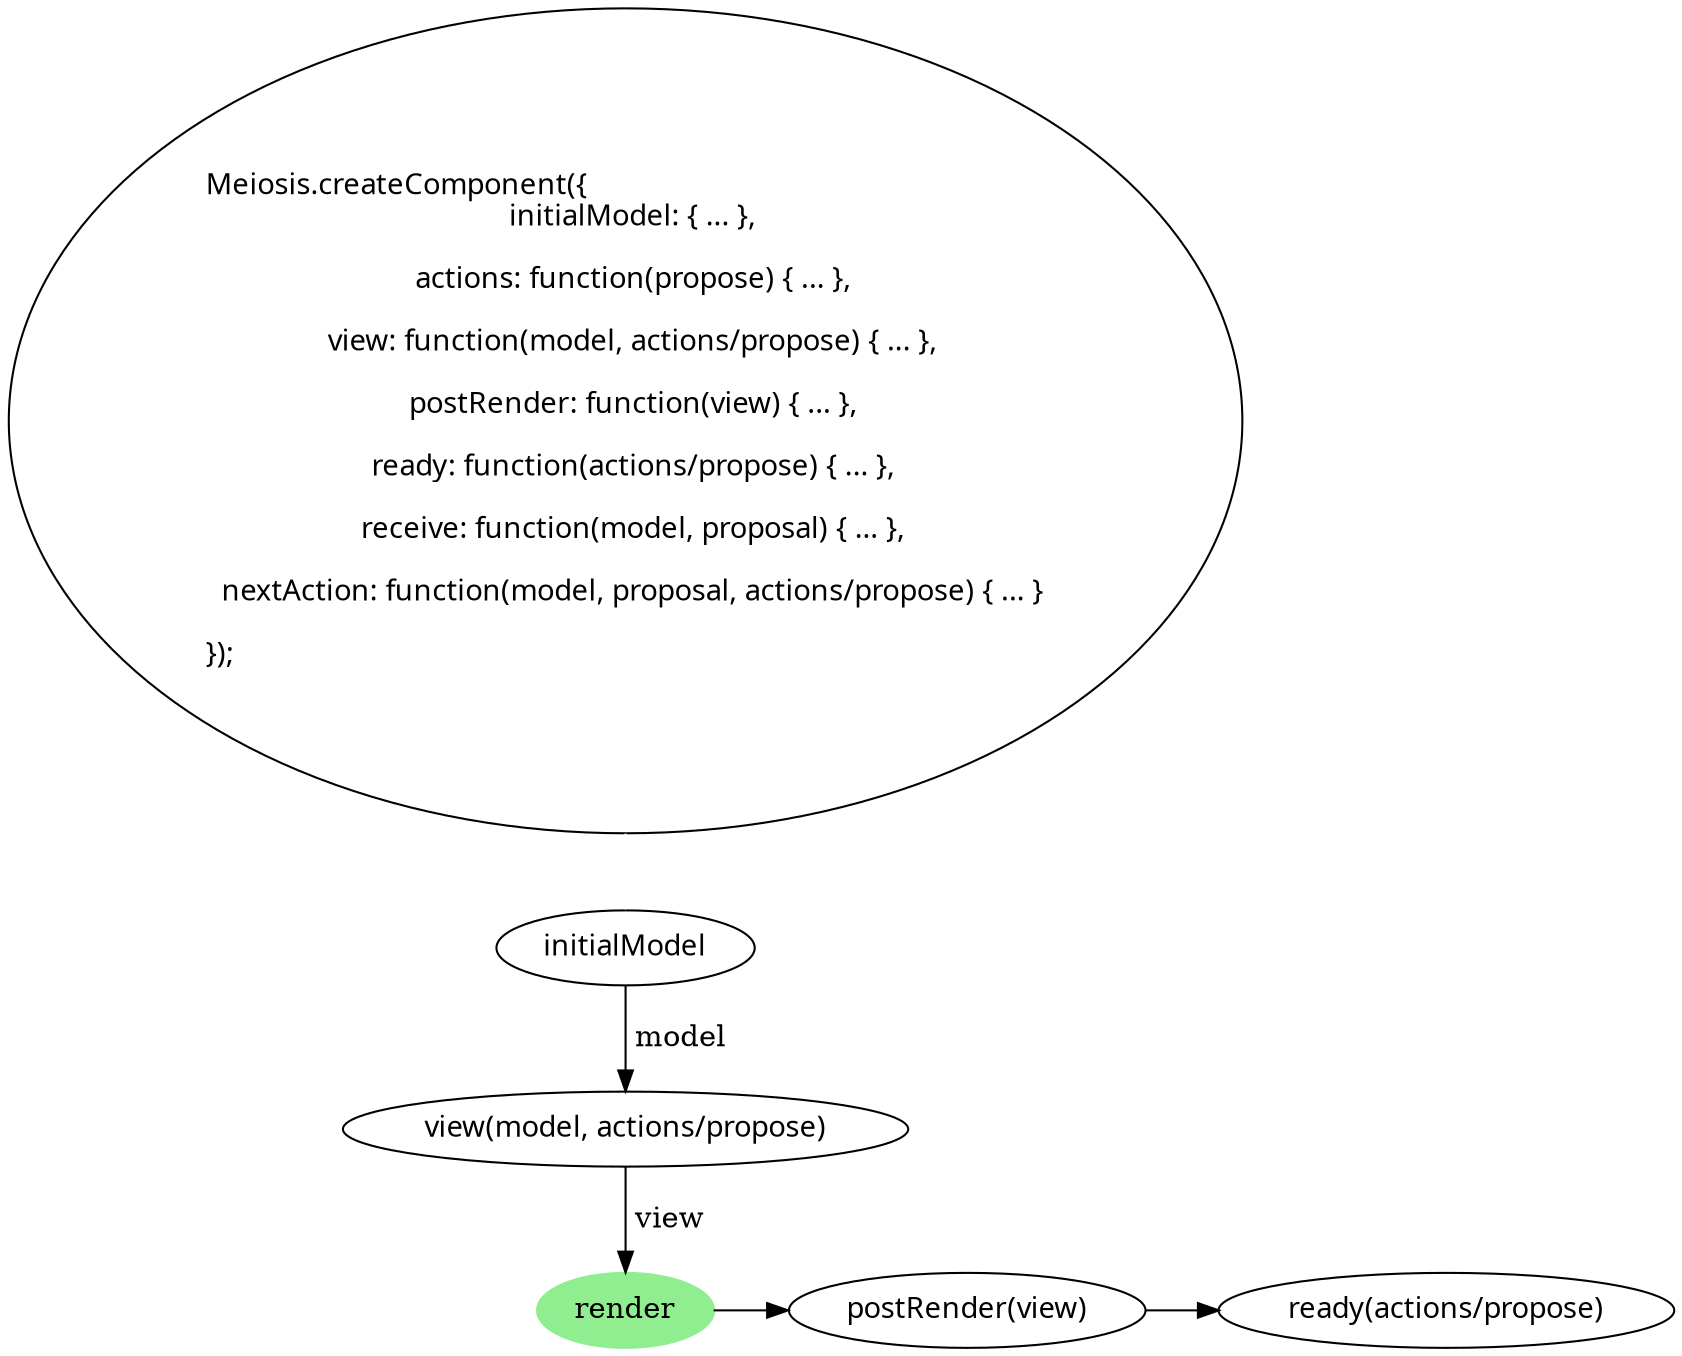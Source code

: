 digraph meiosis_init {
  createComponent [fontname=Hack, label = "\lMeiosis.createComponent(\{\l\ \ initialModel: \{ ... \},
    \l  actions: function(propose) \{ ... \},
    \l  view: function(model, actions/propose) \{ ... \},
    \l  postRender: function(view) \{ ... \},
    \l  ready: function(actions/propose) \{ ... \},
    \l  receive: function(model, proposal) \{ ... \},
    \l  nextAction: function(model, proposal, actions/propose) \{ ... \}
    \l\});\l\l"]

  initialModel [fontname=Hack]
  view [label = "view(model, actions/propose)", fontname=Hack]
  render [style=filled, color=lightgreen]
  postRender [label = "postRender(view)", fontname=Hack]
  ready [label = "ready(actions/propose)", fontname=Hack]

  {rank=same; render postRender ready}

  createComponent -> initialModel [arrowhead=none, arrowtail=empty, color=white]
  initialModel -> view [label = " model"]
  view -> render [label = " view"]
  render -> postRender
  postRender -> ready
}
